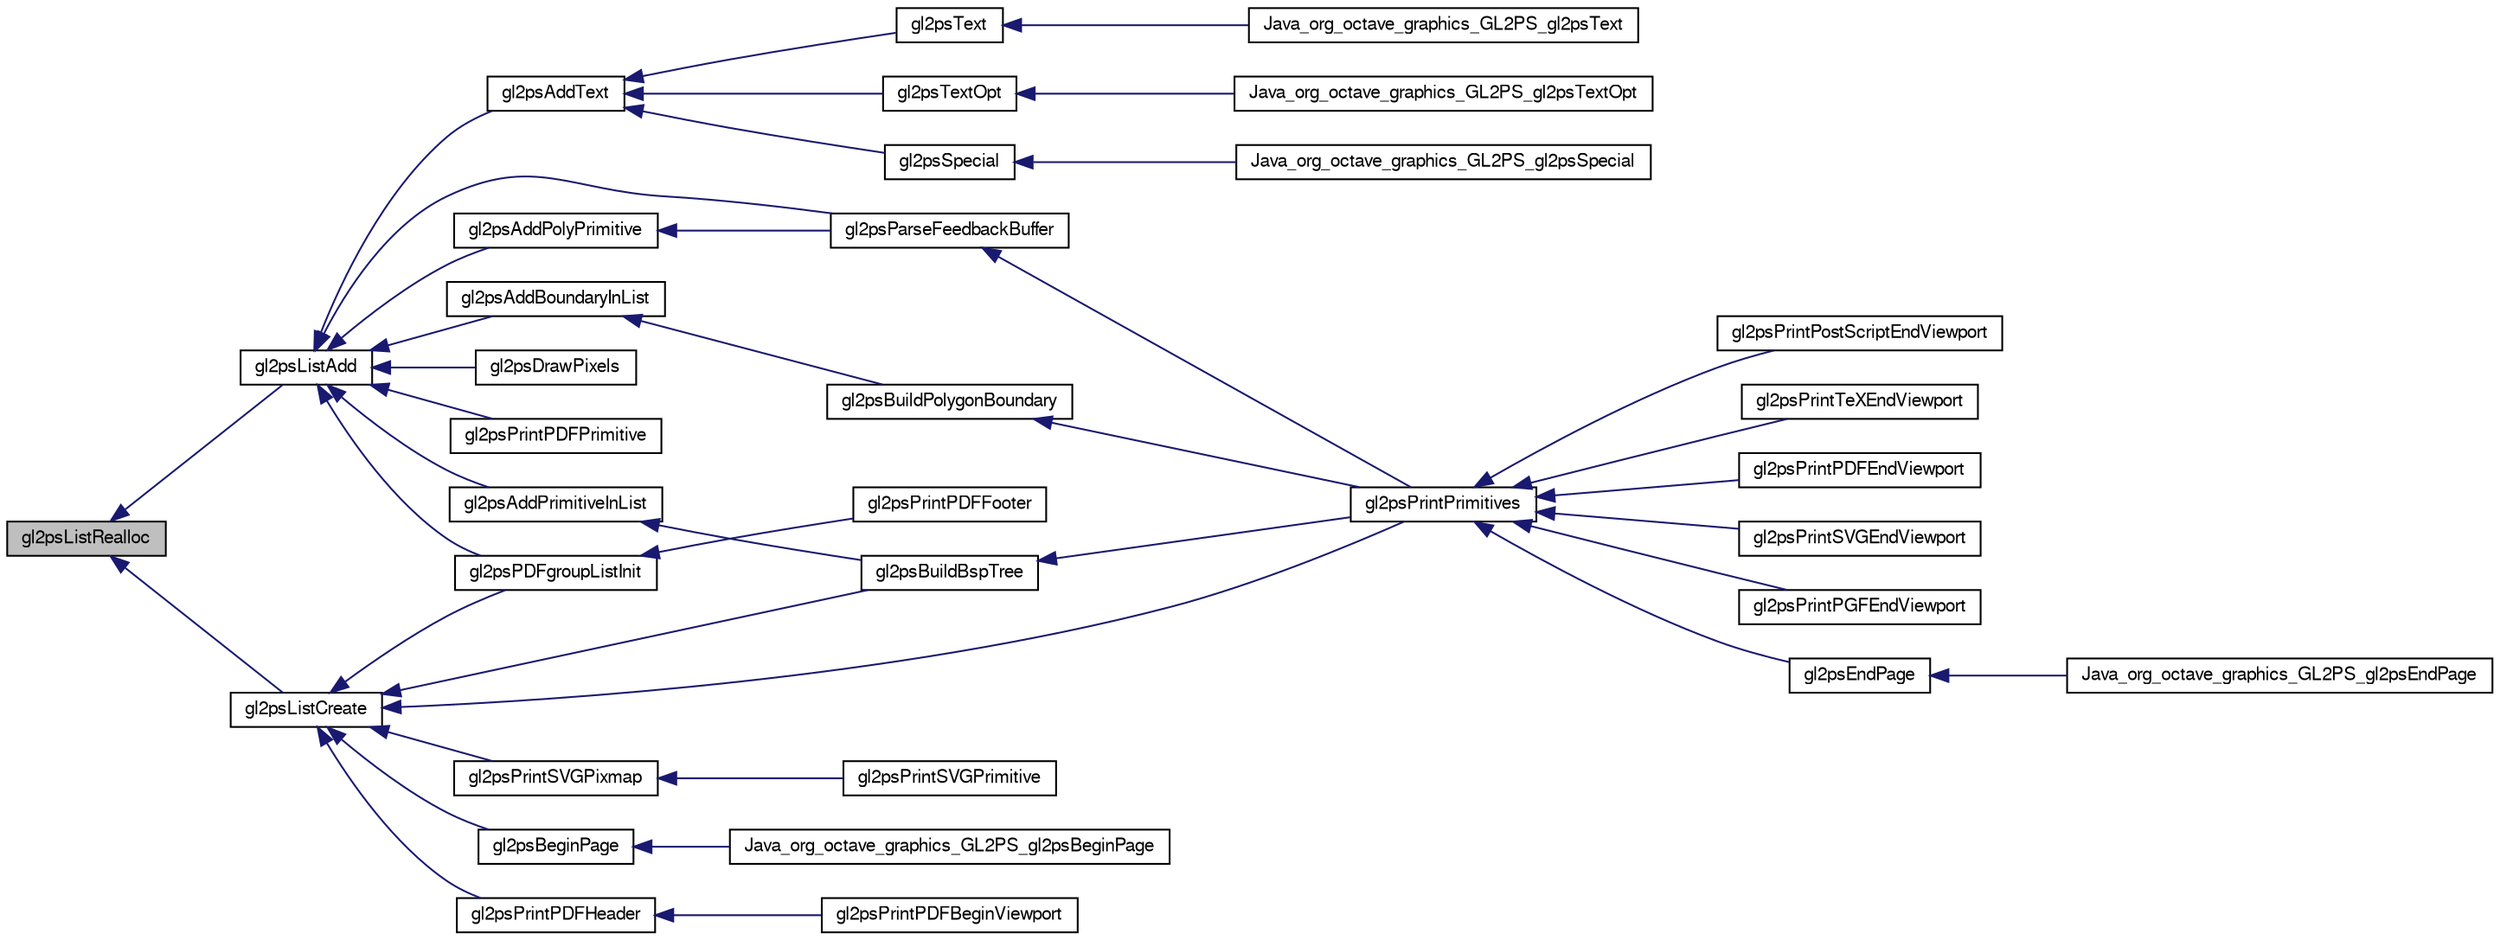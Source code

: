 digraph G
{
  edge [fontname="FreeSans",fontsize="10",labelfontname="FreeSans",labelfontsize="10"];
  node [fontname="FreeSans",fontsize="10",shape=record];
  rankdir="LR";
  Node1 [label="gl2psListRealloc",height=0.2,width=0.4,color="black", fillcolor="grey75", style="filled" fontcolor="black"];
  Node1 -> Node2 [dir="back",color="midnightblue",fontsize="10",style="solid",fontname="FreeSans"];
  Node2 [label="gl2psListAdd",height=0.2,width=0.4,color="black", fillcolor="white", style="filled",URL="$gl2ps_8c.html#ac6854212b14c712b8866abe23ff3e329"];
  Node2 -> Node3 [dir="back",color="midnightblue",fontsize="10",style="solid",fontname="FreeSans"];
  Node3 [label="gl2psAddBoundaryInList",height=0.2,width=0.4,color="black", fillcolor="white", style="filled",URL="$gl2ps_8c.html#aafaebf51a9a4b0e596ad4d0dc6e7019f"];
  Node3 -> Node4 [dir="back",color="midnightblue",fontsize="10",style="solid",fontname="FreeSans"];
  Node4 [label="gl2psBuildPolygonBoundary",height=0.2,width=0.4,color="black", fillcolor="white", style="filled",URL="$gl2ps_8c.html#a91a7c9e544fedaedc2fe8352cb1914e9"];
  Node4 -> Node5 [dir="back",color="midnightblue",fontsize="10",style="solid",fontname="FreeSans"];
  Node5 [label="gl2psPrintPrimitives",height=0.2,width=0.4,color="black", fillcolor="white", style="filled",URL="$gl2ps_8c.html#a2a8f02c7a6eab001539f77b01f6d1941"];
  Node5 -> Node6 [dir="back",color="midnightblue",fontsize="10",style="solid",fontname="FreeSans"];
  Node6 [label="gl2psPrintPostScriptEndViewport",height=0.2,width=0.4,color="black", fillcolor="white", style="filled",URL="$gl2ps_8c.html#a3b0407153bd204bbcd617bf5a58ccd1c"];
  Node5 -> Node7 [dir="back",color="midnightblue",fontsize="10",style="solid",fontname="FreeSans"];
  Node7 [label="gl2psPrintTeXEndViewport",height=0.2,width=0.4,color="black", fillcolor="white", style="filled",URL="$gl2ps_8c.html#aa6c5bfc1045d8ad7b804164a3dc5fba8"];
  Node5 -> Node8 [dir="back",color="midnightblue",fontsize="10",style="solid",fontname="FreeSans"];
  Node8 [label="gl2psPrintPDFEndViewport",height=0.2,width=0.4,color="black", fillcolor="white", style="filled",URL="$gl2ps_8c.html#ab5bab8e233f1b7764e4747e3d8417d77"];
  Node5 -> Node9 [dir="back",color="midnightblue",fontsize="10",style="solid",fontname="FreeSans"];
  Node9 [label="gl2psPrintSVGEndViewport",height=0.2,width=0.4,color="black", fillcolor="white", style="filled",URL="$gl2ps_8c.html#a87f0c591d086c9139c5ea40cdb3bf64b"];
  Node5 -> Node10 [dir="back",color="midnightblue",fontsize="10",style="solid",fontname="FreeSans"];
  Node10 [label="gl2psPrintPGFEndViewport",height=0.2,width=0.4,color="black", fillcolor="white", style="filled",URL="$gl2ps_8c.html#ad1fb2099f1148001f84b7fe92f91089c"];
  Node5 -> Node11 [dir="back",color="midnightblue",fontsize="10",style="solid",fontname="FreeSans"];
  Node11 [label="gl2psEndPage",height=0.2,width=0.4,color="black", fillcolor="white", style="filled",URL="$gl2ps_8h.html#aaf866dd47c48600f1a724ddc49961a87"];
  Node11 -> Node12 [dir="back",color="midnightblue",fontsize="10",style="solid",fontname="FreeSans"];
  Node12 [label="Java_org_octave_graphics_GL2PS_gl2psEndPage",height=0.2,width=0.4,color="black", fillcolor="white", style="filled",URL="$gl2ps__java_8c.html#a42f69f605fe17bb51e569a004152f98a"];
  Node2 -> Node13 [dir="back",color="midnightblue",fontsize="10",style="solid",fontname="FreeSans"];
  Node13 [label="gl2psAddPolyPrimitive",height=0.2,width=0.4,color="black", fillcolor="white", style="filled",URL="$gl2ps_8c.html#a9f3831913473ab9758aba08c62e4a420"];
  Node13 -> Node14 [dir="back",color="midnightblue",fontsize="10",style="solid",fontname="FreeSans"];
  Node14 [label="gl2psParseFeedbackBuffer",height=0.2,width=0.4,color="black", fillcolor="white", style="filled",URL="$gl2ps_8c.html#aec88075909ff34e16c56bf6c05c33b67"];
  Node14 -> Node5 [dir="back",color="midnightblue",fontsize="10",style="solid",fontname="FreeSans"];
  Node2 -> Node15 [dir="back",color="midnightblue",fontsize="10",style="solid",fontname="FreeSans"];
  Node15 [label="gl2psAddPrimitiveInList",height=0.2,width=0.4,color="black", fillcolor="white", style="filled",URL="$gl2ps_8c.html#a3822cd56d4103e478934e1d5d42d4ed5"];
  Node15 -> Node16 [dir="back",color="midnightblue",fontsize="10",style="solid",fontname="FreeSans"];
  Node16 [label="gl2psBuildBspTree",height=0.2,width=0.4,color="black", fillcolor="white", style="filled",URL="$gl2ps_8c.html#a6d021d33e03c36bb2b662ce633913019"];
  Node16 -> Node5 [dir="back",color="midnightblue",fontsize="10",style="solid",fontname="FreeSans"];
  Node2 -> Node17 [dir="back",color="midnightblue",fontsize="10",style="solid",fontname="FreeSans"];
  Node17 [label="gl2psAddText",height=0.2,width=0.4,color="black", fillcolor="white", style="filled",URL="$gl2ps_8c.html#ad53c85678c720cdcefe2add3d4f5f084"];
  Node17 -> Node18 [dir="back",color="midnightblue",fontsize="10",style="solid",fontname="FreeSans"];
  Node18 [label="gl2psSpecial",height=0.2,width=0.4,color="black", fillcolor="white", style="filled",URL="$gl2ps_8h.html#ad19ac34aaead3697ebb7add1659915a8"];
  Node18 -> Node19 [dir="back",color="midnightblue",fontsize="10",style="solid",fontname="FreeSans"];
  Node19 [label="Java_org_octave_graphics_GL2PS_gl2psSpecial",height=0.2,width=0.4,color="black", fillcolor="white", style="filled",URL="$gl2ps__java_8c.html#a616cb9bc73d74c8d59831130bcaa0d23"];
  Node17 -> Node20 [dir="back",color="midnightblue",fontsize="10",style="solid",fontname="FreeSans"];
  Node20 [label="gl2psText",height=0.2,width=0.4,color="black", fillcolor="white", style="filled",URL="$gl2ps_8h.html#ab69115218d57654fffab3be4d89ece37"];
  Node20 -> Node21 [dir="back",color="midnightblue",fontsize="10",style="solid",fontname="FreeSans"];
  Node21 [label="Java_org_octave_graphics_GL2PS_gl2psText",height=0.2,width=0.4,color="black", fillcolor="white", style="filled",URL="$gl2ps__java_8c.html#ad66ed43dc7ca64392d2140d341ad234e"];
  Node17 -> Node22 [dir="back",color="midnightblue",fontsize="10",style="solid",fontname="FreeSans"];
  Node22 [label="gl2psTextOpt",height=0.2,width=0.4,color="black", fillcolor="white", style="filled",URL="$gl2ps_8h.html#ac62bc3fd7dd50f8e6b74c79d97b42c3a"];
  Node22 -> Node23 [dir="back",color="midnightblue",fontsize="10",style="solid",fontname="FreeSans"];
  Node23 [label="Java_org_octave_graphics_GL2PS_gl2psTextOpt",height=0.2,width=0.4,color="black", fillcolor="white", style="filled",URL="$gl2ps__java_8c.html#a32fe64df9c81b74c3c9c3b5c0d15fed1"];
  Node2 -> Node24 [dir="back",color="midnightblue",fontsize="10",style="solid",fontname="FreeSans"];
  Node24 [label="gl2psDrawPixels",height=0.2,width=0.4,color="black", fillcolor="white", style="filled",URL="$gl2ps_8h.html#a1e5dcebc13f0e6841e06fa9384dee79c"];
  Node2 -> Node14 [dir="back",color="midnightblue",fontsize="10",style="solid",fontname="FreeSans"];
  Node2 -> Node25 [dir="back",color="midnightblue",fontsize="10",style="solid",fontname="FreeSans"];
  Node25 [label="gl2psPDFgroupListInit",height=0.2,width=0.4,color="black", fillcolor="white", style="filled",URL="$gl2ps_8c.html#ab457d25e4822ea736c783f579aa95637"];
  Node25 -> Node26 [dir="back",color="midnightblue",fontsize="10",style="solid",fontname="FreeSans"];
  Node26 [label="gl2psPrintPDFFooter",height=0.2,width=0.4,color="black", fillcolor="white", style="filled",URL="$gl2ps_8c.html#a9c59e0e0b768cf1f16d50b0c6be1863a"];
  Node2 -> Node27 [dir="back",color="midnightblue",fontsize="10",style="solid",fontname="FreeSans"];
  Node27 [label="gl2psPrintPDFPrimitive",height=0.2,width=0.4,color="black", fillcolor="white", style="filled",URL="$gl2ps_8c.html#a4dae2d9467bc9f054fbf7e03540ac38b"];
  Node1 -> Node28 [dir="back",color="midnightblue",fontsize="10",style="solid",fontname="FreeSans"];
  Node28 [label="gl2psListCreate",height=0.2,width=0.4,color="black", fillcolor="white", style="filled",URL="$gl2ps_8c.html#ab361e8cdc565ddf47117405c7a3923fb"];
  Node28 -> Node29 [dir="back",color="midnightblue",fontsize="10",style="solid",fontname="FreeSans"];
  Node29 [label="gl2psBeginPage",height=0.2,width=0.4,color="black", fillcolor="white", style="filled",URL="$gl2ps_8h.html#a4890e21e66dbad401a0090f79ec3e6fc"];
  Node29 -> Node30 [dir="back",color="midnightblue",fontsize="10",style="solid",fontname="FreeSans"];
  Node30 [label="Java_org_octave_graphics_GL2PS_gl2psBeginPage",height=0.2,width=0.4,color="black", fillcolor="white", style="filled",URL="$gl2ps__java_8c.html#a48815878cac0bf33e03c12711788b2c3"];
  Node28 -> Node16 [dir="back",color="midnightblue",fontsize="10",style="solid",fontname="FreeSans"];
  Node28 -> Node25 [dir="back",color="midnightblue",fontsize="10",style="solid",fontname="FreeSans"];
  Node28 -> Node31 [dir="back",color="midnightblue",fontsize="10",style="solid",fontname="FreeSans"];
  Node31 [label="gl2psPrintPDFHeader",height=0.2,width=0.4,color="black", fillcolor="white", style="filled",URL="$gl2ps_8c.html#ac0b89319d12d34468a1e6216ba468a27"];
  Node31 -> Node32 [dir="back",color="midnightblue",fontsize="10",style="solid",fontname="FreeSans"];
  Node32 [label="gl2psPrintPDFBeginViewport",height=0.2,width=0.4,color="black", fillcolor="white", style="filled",URL="$gl2ps_8c.html#ae230afe5ece4d51fea81238c5adc1e3d"];
  Node28 -> Node5 [dir="back",color="midnightblue",fontsize="10",style="solid",fontname="FreeSans"];
  Node28 -> Node33 [dir="back",color="midnightblue",fontsize="10",style="solid",fontname="FreeSans"];
  Node33 [label="gl2psPrintSVGPixmap",height=0.2,width=0.4,color="black", fillcolor="white", style="filled",URL="$gl2ps_8c.html#acc80ccf09f8407ddcfa3a5debf1b365c"];
  Node33 -> Node34 [dir="back",color="midnightblue",fontsize="10",style="solid",fontname="FreeSans"];
  Node34 [label="gl2psPrintSVGPrimitive",height=0.2,width=0.4,color="black", fillcolor="white", style="filled",URL="$gl2ps_8c.html#a7ea286bc4043e99b36634edd77d2a042"];
}
